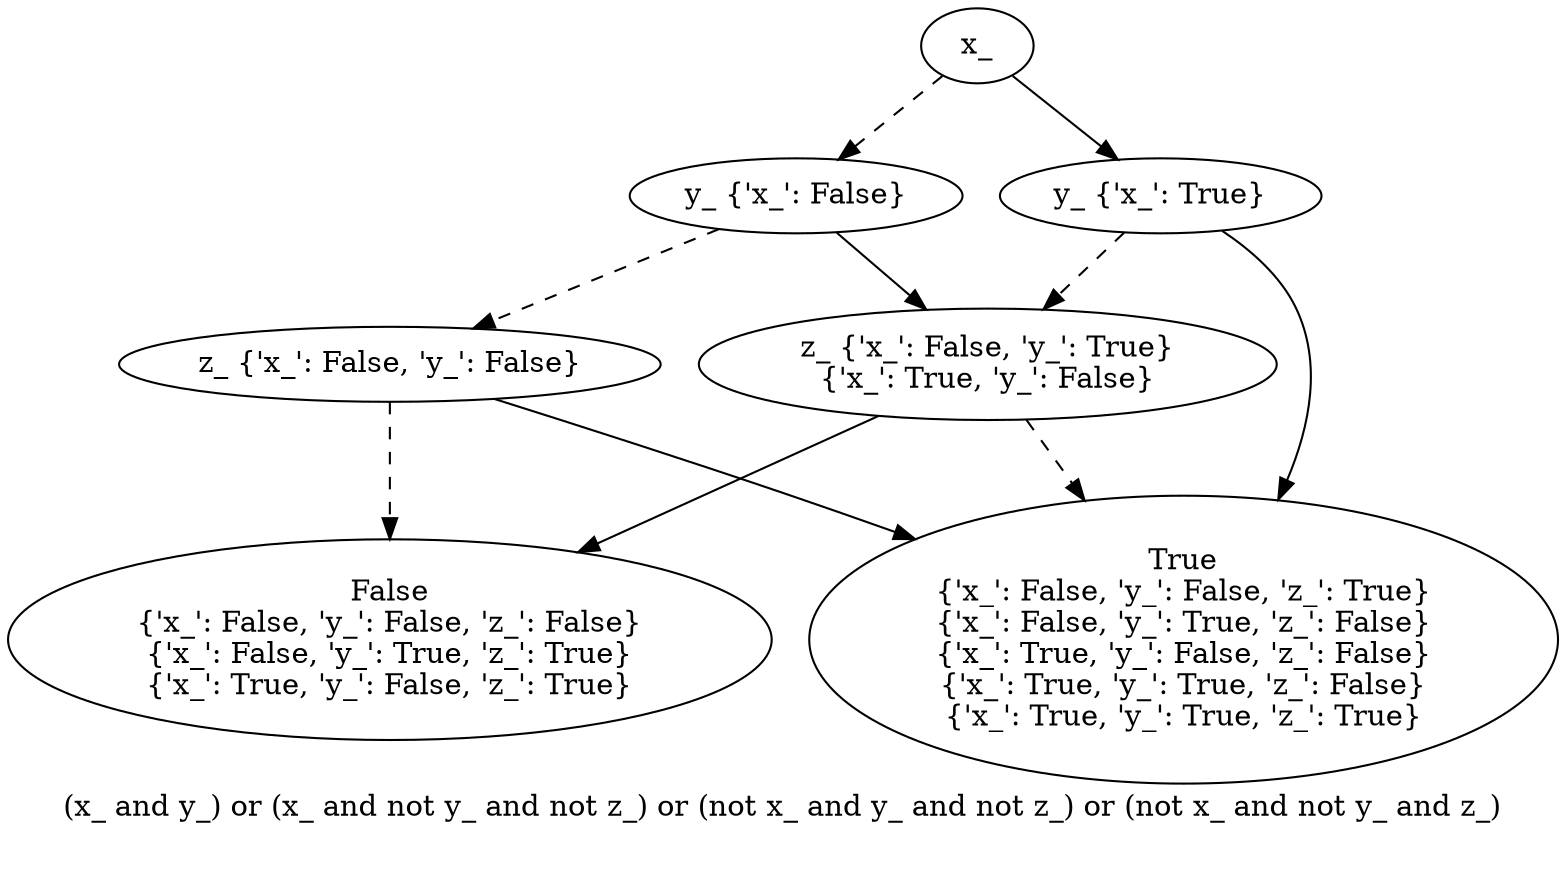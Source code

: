 digraph{
label="(x_ and y_) or (x_ and not y_ and not z_) or (not x_ and y_ and not z_) or (not x_ and not y_ and z_)\n\n"
2889594401744[label=x_]2889594402000[label="y_ {'x_': False}"]
2889594401744 -> 2889594402000[style=dashed]
2889594403920[label="z_ {'x_': False, 'y_': False}"]
2889594402000 -> 2889594403920[style=dashed]
2889594403792[label="False
{'x_': False, 'y_': False, 'z_': False}
{'x_': False, 'y_': True, 'z_': True}
{'x_': True, 'y_': False, 'z_': True}"]
2889594403920 -> 2889594403792[style=dashed]
2889594403152[label="True
{'x_': False, 'y_': False, 'z_': True}
{'x_': False, 'y_': True, 'z_': False}
{'x_': True, 'y_': False, 'z_': False}
{'x_': True, 'y_': True, 'z_': False}
{'x_': True, 'y_': True, 'z_': True}"]
2889594403920 -> 2889594403152
2889594683728[label="z_ {'x_': False, 'y_': True}
{'x_': True, 'y_': False}"]
2889594402000 -> 2889594683728
2889594403152[label="True
{'x_': False, 'y_': False, 'z_': True}
{'x_': False, 'y_': True, 'z_': False}
{'x_': True, 'y_': False, 'z_': False}
{'x_': True, 'y_': True, 'z_': False}
{'x_': True, 'y_': True, 'z_': True}"]
2889594683728 -> 2889594403152[style=dashed]
2889594403792[label="False
{'x_': False, 'y_': False, 'z_': False}
{'x_': False, 'y_': True, 'z_': True}
{'x_': True, 'y_': False, 'z_': True}"]
2889594683728 -> 2889594403792
2889594685264[label="y_ {'x_': True}"]
2889594401744 -> 2889594685264
2889594683728[label="z_ {'x_': False, 'y_': True}
{'x_': True, 'y_': False}"]
2889594685264 -> 2889594683728[style=dashed]
2889594403152[label="True
{'x_': False, 'y_': False, 'z_': True}
{'x_': False, 'y_': True, 'z_': False}
{'x_': True, 'y_': False, 'z_': False}
{'x_': True, 'y_': True, 'z_': False}
{'x_': True, 'y_': True, 'z_': True}"]
2889594685264 -> 2889594403152
}